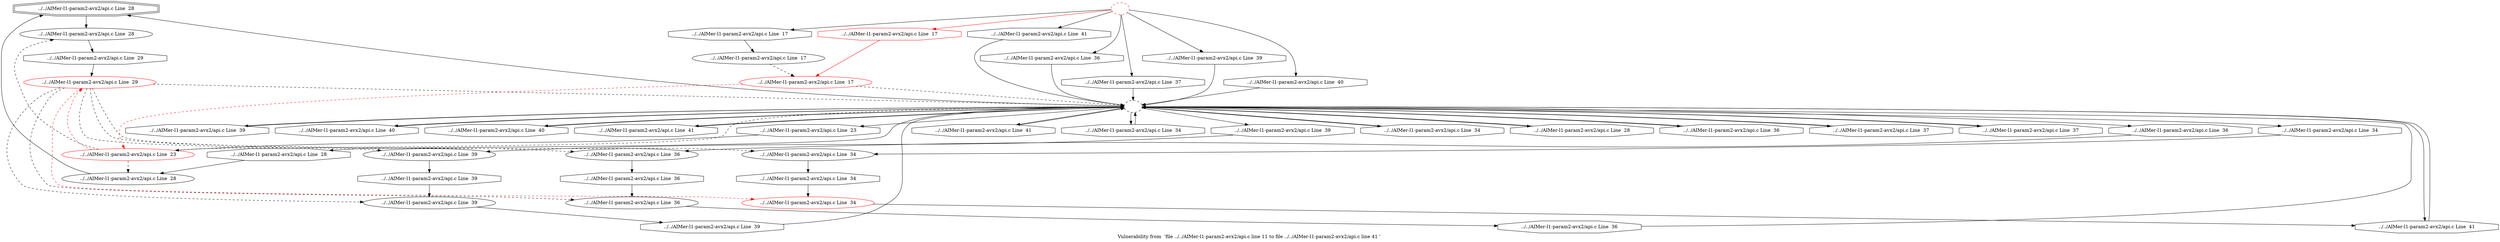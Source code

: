 digraph "Vulnerability from 'file ../../AIMer-l1-param2-avx2/api.c line 11 to file ../../AIMer-l1-param2-avx2/api.c line 41 '  "{
label="Vulnerability from  'file ../../AIMer-l1-param2-avx2/api.c line 11 to file ../../AIMer-l1-param2-avx2/api.c line 41 ' ";
node_442[shape=doubleoctagon,style=solid,label="../../AIMer-l1-param2-avx2/api.c Line  28"]
node_441[shape=ellipse,style=solid,label="../../AIMer-l1-param2-avx2/api.c Line  28"]
"node_442"->"node_441"
node_449[shape=octagon,style=solid,label="../../AIMer-l1-param2-avx2/api.c Line  29"]
"node_441"->"node_449"
node_440[shape=octagon,style=solid,label="../../AIMer-l1-param2-avx2/api.c Line  28"]
node_439[shape=ellipse,style=solid,label="../../AIMer-l1-param2-avx2/api.c Line  28"]
"node_440"->"node_439"
"node_439"->"node_442"
node_438[shape=octagon,style=solid,label="../../AIMer-l1-param2-avx2/api.c Line  28"]
node_459[shape=ellipse,style=dashed,label=""]
"node_438"->"node_459"
node_437[shape=octagon,style=solid,label="../../AIMer-l1-param2-avx2/api.c Line  23"]
node_436[shape=ellipse,style=solid,label="../../AIMer-l1-param2-avx2/api.c Line  23", color=red]
"node_437"->"node_436"
"node_436"->"node_441" [style=dashed]
"node_436"->"node_439" [style=dashed]
"node_436"->"node_459" [style=dashed]
node_448[shape=ellipse,style=solid,label="../../AIMer-l1-param2-avx2/api.c Line  29", color=red]
"node_436"->"node_448" [color=red, style=dashed]
node_456[shape=octagon,style=solid,label="../../AIMer-l1-param2-avx2/api.c Line  36"]
"node_456"->"node_459"
node_457[shape=ellipse,style=solid,label="../../AIMer-l1-param2-avx2/api.c Line  36"]
node_461[shape=octagon,style=solid,label="../../AIMer-l1-param2-avx2/api.c Line  36"]
"node_457"->"node_461"
node_458[shape=octagon,style=solid,label="../../AIMer-l1-param2-avx2/api.c Line  36"]
"node_458"->"node_457"
"node_459"->"node_442"
"node_459"->"node_440"
"node_459"->"node_438"
"node_459"->"node_437"
"node_459"->"node_456"
"node_459"->"node_458"
node_465[shape=octagon,style=solid,label="../../AIMer-l1-param2-avx2/api.c Line  37"]
"node_459"->"node_465"
node_466[shape=octagon,style=solid,label="../../AIMer-l1-param2-avx2/api.c Line  37"]
"node_459"->"node_466"
node_467[shape=octagon,style=solid,label="../../AIMer-l1-param2-avx2/api.c Line  39"]
"node_459"->"node_467"
node_469[shape=octagon,style=solid,label="../../AIMer-l1-param2-avx2/api.c Line  39"]
"node_459"->"node_469"
node_475[shape=octagon,style=solid,label="../../AIMer-l1-param2-avx2/api.c Line  40"]
"node_459"->"node_475"
node_476[shape=octagon,style=solid,label="../../AIMer-l1-param2-avx2/api.c Line  40"]
"node_459"->"node_476"
node_478[shape=octagon,style=solid,label="../../AIMer-l1-param2-avx2/api.c Line  41"]
"node_459"->"node_478"
node_479[shape=octagon,style=solid,label="../../AIMer-l1-param2-avx2/api.c Line  41"]
"node_459"->"node_479"
node_480[shape=octagon,style=solid,label="../../AIMer-l1-param2-avx2/api.c Line  41"]
"node_459"->"node_480"
node_450[shape=octagon,style=solid,label="../../AIMer-l1-param2-avx2/api.c Line  34"]
"node_459"->"node_450"
node_451[shape=octagon,style=solid,label="../../AIMer-l1-param2-avx2/api.c Line  34"]
"node_459"->"node_451"
node_453[shape=octagon,style=solid,label="../../AIMer-l1-param2-avx2/api.c Line  34"]
"node_459"->"node_453"
node_460[shape=ellipse,style=solid,label="../../AIMer-l1-param2-avx2/api.c Line  36"]
node_463[shape=octagon,style=solid,label="../../AIMer-l1-param2-avx2/api.c Line  36"]
"node_460"->"node_463"
"node_461"->"node_460"
node_462[shape=octagon,style=solid,label="../../AIMer-l1-param2-avx2/api.c Line  36"]
"node_462"->"node_459"
"node_463"->"node_459"
node_464[shape=octagon,style=solid,label="../../AIMer-l1-param2-avx2/api.c Line  37"]
"node_464"->"node_459"
"node_465"->"node_459"
"node_466"->"node_459"
"node_467"->"node_459"
node_468[shape=ellipse,style=solid,label="../../AIMer-l1-param2-avx2/api.c Line  39"]
node_471[shape=octagon,style=solid,label="../../AIMer-l1-param2-avx2/api.c Line  39"]
"node_468"->"node_471"
"node_469"->"node_468"
node_470[shape=ellipse,style=solid,label="../../AIMer-l1-param2-avx2/api.c Line  39"]
node_473[shape=octagon,style=solid,label="../../AIMer-l1-param2-avx2/api.c Line  39"]
"node_470"->"node_473"
"node_471"->"node_470"
node_472[shape=octagon,style=solid,label="../../AIMer-l1-param2-avx2/api.c Line  39"]
"node_472"->"node_459"
"node_473"->"node_459"
node_474[shape=octagon,style=solid,label="../../AIMer-l1-param2-avx2/api.c Line  40"]
"node_474"->"node_459"
"node_475"->"node_459"
"node_476"->"node_459"
node_477[shape=octagon,style=solid,label="../../AIMer-l1-param2-avx2/api.c Line  41"]
"node_477"->"node_459"
"node_478"->"node_459"
"node_479"->"node_459"
"node_480"->"node_459"
node_443[shape=ellipse,style=solid,label="../../AIMer-l1-param2-avx2/api.c Line  17"]
node_446[shape=ellipse,style=solid,label="../../AIMer-l1-param2-avx2/api.c Line  17", color=red]
"node_443"->"node_446" [style=dashed]
node_444[shape=octagon,style=solid,label="../../AIMer-l1-param2-avx2/api.c Line  17"]
"node_444"->"node_443"
node_445[shape=ellipse,style=dashed,label="", color=red]
"node_445"->"node_462"
"node_445"->"node_464"
"node_445"->"node_472"
"node_445"->"node_474"
"node_445"->"node_477"
"node_445"->"node_444"
node_447[shape=octagon,style=solid,label="../../AIMer-l1-param2-avx2/api.c Line  17", color=red]
"node_445"->"node_447" [color=red]
"node_446"->"node_436" [color=red, style=dashed]
"node_446"->"node_459" [style=dashed]
"node_447"->"node_446" [color=red]
"node_448"->"node_457" [style=dashed]
"node_448"->"node_459" [style=dashed]
"node_448"->"node_460" [style=dashed]
"node_448"->"node_468" [style=dashed]
"node_448"->"node_470" [style=dashed]
node_452[shape=ellipse,style=solid,label="../../AIMer-l1-param2-avx2/api.c Line  34"]
"node_448"->"node_452" [style=dashed]
node_454[shape=ellipse,style=solid,label="../../AIMer-l1-param2-avx2/api.c Line  34", color=red]
"node_448"->"node_454" [color=red, style=dashed]
"node_449"->"node_448"
"node_450"->"node_459"
"node_451"->"node_459"
node_455[shape=octagon,style=solid,label="../../AIMer-l1-param2-avx2/api.c Line  34"]
"node_452"->"node_455"
"node_453"->"node_452"
"node_454"->"node_478"
"node_455"->"node_454"
}

